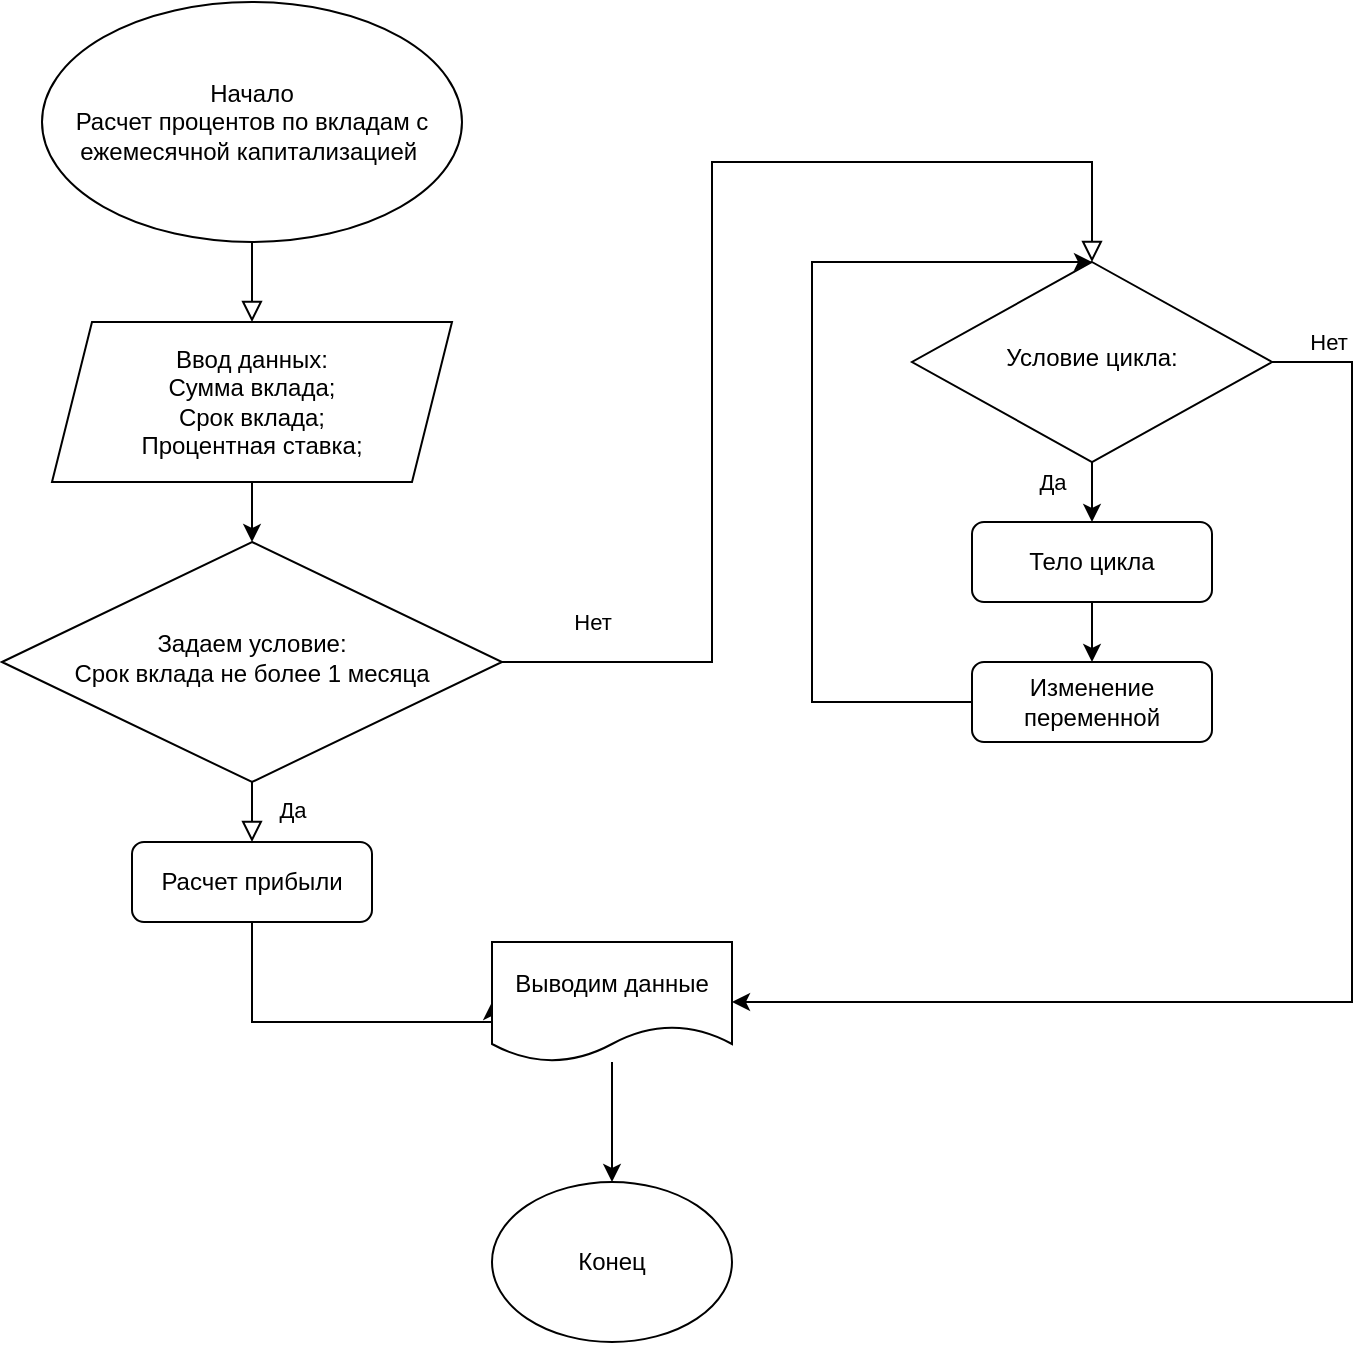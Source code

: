 <mxfile version="14.6.6" type="github">
  <diagram id="C5RBs43oDa-KdzZeNtuy" name="Page-1">
    <mxGraphModel dx="868" dy="482" grid="1" gridSize="10" guides="1" tooltips="1" connect="1" arrows="1" fold="1" page="1" pageScale="1" pageWidth="827" pageHeight="1169" math="0" shadow="0">
      <root>
        <mxCell id="WIyWlLk6GJQsqaUBKTNV-0" />
        <mxCell id="WIyWlLk6GJQsqaUBKTNV-1" parent="WIyWlLk6GJQsqaUBKTNV-0" />
        <mxCell id="WIyWlLk6GJQsqaUBKTNV-2" value="" style="rounded=0;html=1;jettySize=auto;orthogonalLoop=1;fontSize=11;endArrow=block;endFill=0;endSize=8;strokeWidth=1;shadow=0;labelBackgroundColor=none;edgeStyle=orthogonalEdgeStyle;" parent="WIyWlLk6GJQsqaUBKTNV-1" edge="1">
          <mxGeometry relative="1" as="geometry">
            <mxPoint x="220" y="120" as="sourcePoint" />
            <mxPoint x="220" y="170" as="targetPoint" />
          </mxGeometry>
        </mxCell>
        <mxCell id="YLTVwn_uGX97cjBL4Uup-9" value="" style="edgeStyle=orthogonalEdgeStyle;rounded=0;orthogonalLoop=1;jettySize=auto;html=1;" edge="1" parent="WIyWlLk6GJQsqaUBKTNV-1" source="WIyWlLk6GJQsqaUBKTNV-7" target="YLTVwn_uGX97cjBL4Uup-8">
          <mxGeometry relative="1" as="geometry" />
        </mxCell>
        <mxCell id="WIyWlLk6GJQsqaUBKTNV-7" value="Тело цикла" style="rounded=1;whiteSpace=wrap;html=1;fontSize=12;glass=0;strokeWidth=1;shadow=0;" parent="WIyWlLk6GJQsqaUBKTNV-1" vertex="1">
          <mxGeometry x="580" y="270" width="120" height="40" as="geometry" />
        </mxCell>
        <mxCell id="WIyWlLk6GJQsqaUBKTNV-8" value="Да" style="rounded=0;html=1;jettySize=auto;orthogonalLoop=1;fontSize=11;endArrow=block;endFill=0;endSize=8;strokeWidth=1;shadow=0;labelBackgroundColor=none;edgeStyle=orthogonalEdgeStyle;" parent="WIyWlLk6GJQsqaUBKTNV-1" source="WIyWlLk6GJQsqaUBKTNV-10" target="WIyWlLk6GJQsqaUBKTNV-11" edge="1">
          <mxGeometry x="0.333" y="20" relative="1" as="geometry">
            <mxPoint as="offset" />
          </mxGeometry>
        </mxCell>
        <mxCell id="WIyWlLk6GJQsqaUBKTNV-9" value="Нет" style="edgeStyle=orthogonalEdgeStyle;rounded=0;html=1;jettySize=auto;orthogonalLoop=1;fontSize=11;endArrow=block;endFill=0;endSize=8;strokeWidth=1;shadow=0;labelBackgroundColor=none;entryX=0.5;entryY=0;entryDx=0;entryDy=0;" parent="WIyWlLk6GJQsqaUBKTNV-1" source="WIyWlLk6GJQsqaUBKTNV-10" target="YLTVwn_uGX97cjBL4Uup-3" edge="1">
          <mxGeometry x="-0.849" y="20" relative="1" as="geometry">
            <mxPoint as="offset" />
            <mxPoint x="640" y="100" as="targetPoint" />
            <Array as="points">
              <mxPoint x="450" y="340" />
              <mxPoint x="450" y="90" />
              <mxPoint x="640" y="90" />
            </Array>
          </mxGeometry>
        </mxCell>
        <mxCell id="WIyWlLk6GJQsqaUBKTNV-10" value="Задаем условие:&lt;br&gt;Срок вклада не более 1 месяца" style="rhombus;whiteSpace=wrap;html=1;shadow=0;fontFamily=Helvetica;fontSize=12;align=center;strokeWidth=1;spacing=6;spacingTop=-4;" parent="WIyWlLk6GJQsqaUBKTNV-1" vertex="1">
          <mxGeometry x="95" y="280" width="250" height="120" as="geometry" />
        </mxCell>
        <mxCell id="YLTVwn_uGX97cjBL4Uup-16" style="edgeStyle=orthogonalEdgeStyle;rounded=0;orthogonalLoop=1;jettySize=auto;html=1;entryX=0;entryY=0.5;entryDx=0;entryDy=0;" edge="1" parent="WIyWlLk6GJQsqaUBKTNV-1" source="WIyWlLk6GJQsqaUBKTNV-11" target="YLTVwn_uGX97cjBL4Uup-15">
          <mxGeometry relative="1" as="geometry">
            <mxPoint x="330" y="520" as="targetPoint" />
            <Array as="points">
              <mxPoint x="220" y="520" />
            </Array>
          </mxGeometry>
        </mxCell>
        <mxCell id="WIyWlLk6GJQsqaUBKTNV-11" value="Расчет прибыли" style="rounded=1;whiteSpace=wrap;html=1;fontSize=12;glass=0;strokeWidth=1;shadow=0;" parent="WIyWlLk6GJQsqaUBKTNV-1" vertex="1">
          <mxGeometry x="160" y="430" width="120" height="40" as="geometry" />
        </mxCell>
        <mxCell id="YLTVwn_uGX97cjBL4Uup-0" value="Начало&lt;br&gt;Расчет процентов по вкладам с ежемесячной капитализацией&amp;nbsp;" style="ellipse;whiteSpace=wrap;html=1;" vertex="1" parent="WIyWlLk6GJQsqaUBKTNV-1">
          <mxGeometry x="115" y="10" width="210" height="120" as="geometry" />
        </mxCell>
        <mxCell id="YLTVwn_uGX97cjBL4Uup-14" style="edgeStyle=orthogonalEdgeStyle;rounded=0;orthogonalLoop=1;jettySize=auto;html=1;entryX=0.5;entryY=0;entryDx=0;entryDy=0;" edge="1" parent="WIyWlLk6GJQsqaUBKTNV-1" source="YLTVwn_uGX97cjBL4Uup-1" target="WIyWlLk6GJQsqaUBKTNV-10">
          <mxGeometry relative="1" as="geometry" />
        </mxCell>
        <mxCell id="YLTVwn_uGX97cjBL4Uup-1" value="Ввод данных:&lt;br&gt;Сумма вклада;&lt;br&gt;Срок вклада;&lt;br&gt;Процентная ставка;" style="shape=parallelogram;perimeter=parallelogramPerimeter;whiteSpace=wrap;html=1;fixedSize=1;" vertex="1" parent="WIyWlLk6GJQsqaUBKTNV-1">
          <mxGeometry x="120" y="170" width="200" height="80" as="geometry" />
        </mxCell>
        <mxCell id="YLTVwn_uGX97cjBL4Uup-7" value="Да" style="edgeStyle=orthogonalEdgeStyle;rounded=0;orthogonalLoop=1;jettySize=auto;html=1;" edge="1" parent="WIyWlLk6GJQsqaUBKTNV-1" source="YLTVwn_uGX97cjBL4Uup-3" target="WIyWlLk6GJQsqaUBKTNV-7">
          <mxGeometry x="0.2" y="-20" relative="1" as="geometry">
            <mxPoint as="offset" />
          </mxGeometry>
        </mxCell>
        <mxCell id="YLTVwn_uGX97cjBL4Uup-13" value="Нет" style="edgeStyle=orthogonalEdgeStyle;rounded=0;orthogonalLoop=1;jettySize=auto;html=1;" edge="1" parent="WIyWlLk6GJQsqaUBKTNV-1" source="YLTVwn_uGX97cjBL4Uup-3" target="YLTVwn_uGX97cjBL4Uup-15">
          <mxGeometry x="-0.918" y="10" relative="1" as="geometry">
            <mxPoint x="630" y="480" as="targetPoint" />
            <Array as="points">
              <mxPoint x="770" y="190" />
              <mxPoint x="770" y="510" />
            </Array>
            <mxPoint as="offset" />
          </mxGeometry>
        </mxCell>
        <mxCell id="YLTVwn_uGX97cjBL4Uup-3" value="Условие цикла:&lt;br&gt;" style="rhombus;whiteSpace=wrap;html=1;shadow=0;fontFamily=Helvetica;fontSize=12;align=center;strokeWidth=1;spacing=6;spacingTop=-4;" vertex="1" parent="WIyWlLk6GJQsqaUBKTNV-1">
          <mxGeometry x="550" y="140" width="180" height="100" as="geometry" />
        </mxCell>
        <mxCell id="YLTVwn_uGX97cjBL4Uup-11" style="edgeStyle=orthogonalEdgeStyle;rounded=0;orthogonalLoop=1;jettySize=auto;html=1;" edge="1" parent="WIyWlLk6GJQsqaUBKTNV-1" source="YLTVwn_uGX97cjBL4Uup-8" target="YLTVwn_uGX97cjBL4Uup-3">
          <mxGeometry relative="1" as="geometry">
            <mxPoint x="520" y="140" as="targetPoint" />
            <Array as="points">
              <mxPoint x="500" y="360" />
              <mxPoint x="500" y="140" />
            </Array>
          </mxGeometry>
        </mxCell>
        <mxCell id="YLTVwn_uGX97cjBL4Uup-8" value="Изменение переменной" style="rounded=1;whiteSpace=wrap;html=1;fontSize=12;glass=0;strokeWidth=1;shadow=0;" vertex="1" parent="WIyWlLk6GJQsqaUBKTNV-1">
          <mxGeometry x="580" y="340" width="120" height="40" as="geometry" />
        </mxCell>
        <mxCell id="YLTVwn_uGX97cjBL4Uup-19" style="edgeStyle=orthogonalEdgeStyle;rounded=0;orthogonalLoop=1;jettySize=auto;html=1;entryX=0.5;entryY=0;entryDx=0;entryDy=0;" edge="1" parent="WIyWlLk6GJQsqaUBKTNV-1" source="YLTVwn_uGX97cjBL4Uup-15" target="YLTVwn_uGX97cjBL4Uup-17">
          <mxGeometry relative="1" as="geometry" />
        </mxCell>
        <mxCell id="YLTVwn_uGX97cjBL4Uup-15" value="Выводим данные" style="shape=document;whiteSpace=wrap;html=1;boundedLbl=1;" vertex="1" parent="WIyWlLk6GJQsqaUBKTNV-1">
          <mxGeometry x="340" y="480" width="120" height="60" as="geometry" />
        </mxCell>
        <mxCell id="YLTVwn_uGX97cjBL4Uup-17" value="Конец" style="ellipse;whiteSpace=wrap;html=1;" vertex="1" parent="WIyWlLk6GJQsqaUBKTNV-1">
          <mxGeometry x="340" y="600" width="120" height="80" as="geometry" />
        </mxCell>
      </root>
    </mxGraphModel>
  </diagram>
</mxfile>
